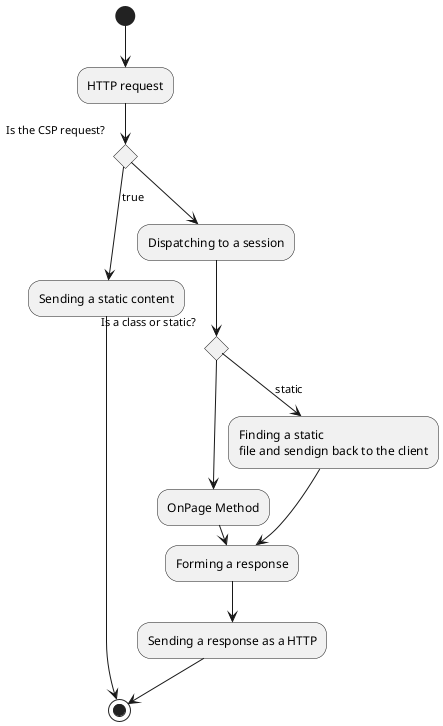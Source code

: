 @startuml
(*) --> "HTTP request"

if "Is the CSP request?" then
    --> [true] "Sending a static content"
    --> (*)
else
    --> "Dispatching to a session"
    if "Is a class or static?" then
        --> "OnPage Method"
        -> "Forming a response"
    else
        --> [static] "Finding a static\nfile and sendign back to the client"
    endif
    --> "Forming a response"
    --> "Sending a response as a HTTP"
    --> (*)
endif
@enduml